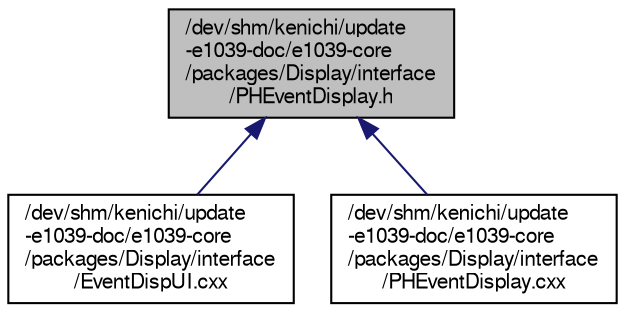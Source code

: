 digraph "/dev/shm/kenichi/update-e1039-doc/e1039-core/packages/Display/interface/PHEventDisplay.h"
{
  bgcolor="transparent";
  edge [fontname="FreeSans",fontsize="10",labelfontname="FreeSans",labelfontsize="10"];
  node [fontname="FreeSans",fontsize="10",shape=record];
  Node1 [label="/dev/shm/kenichi/update\l-e1039-doc/e1039-core\l/packages/Display/interface\l/PHEventDisplay.h",height=0.2,width=0.4,color="black", fillcolor="grey75", style="filled" fontcolor="black"];
  Node1 -> Node2 [dir="back",color="midnightblue",fontsize="10",style="solid",fontname="FreeSans"];
  Node2 [label="/dev/shm/kenichi/update\l-e1039-doc/e1039-core\l/packages/Display/interface\l/EventDispUI.cxx",height=0.2,width=0.4,color="black",URL="$d0/d79/EventDispUI_8cxx.html"];
  Node1 -> Node3 [dir="back",color="midnightblue",fontsize="10",style="solid",fontname="FreeSans"];
  Node3 [label="/dev/shm/kenichi/update\l-e1039-doc/e1039-core\l/packages/Display/interface\l/PHEventDisplay.cxx",height=0.2,width=0.4,color="black",URL="$d4/d55/PHEventDisplay_8cxx.html",tooltip="event display interface, set parameters/switches, call detector modules, control display. "];
}
